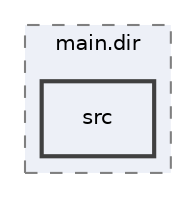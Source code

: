 digraph "CMakeFiles/main.dir/src"
{
 // LATEX_PDF_SIZE
  edge [fontname="Helvetica",fontsize="10",labelfontname="Helvetica",labelfontsize="10"];
  node [fontname="Helvetica",fontsize="10",shape=record];
  compound=true
  subgraph clusterdir_4bec8a7f1ac7abe7fab28ba6438e3ea0 {
    graph [ bgcolor="#edf0f7", pencolor="grey50", style="filled,dashed,", label="main.dir", fontname="Helvetica", fontsize="10", URL="dir_4bec8a7f1ac7abe7fab28ba6438e3ea0.html"]
  dir_3e7c53e95d7b9b1dfb6038560847b097 [shape=box, label="src", style="filled,bold,", fillcolor="#edf0f7", color="grey25", URL="dir_3e7c53e95d7b9b1dfb6038560847b097.html"];
  }
}
